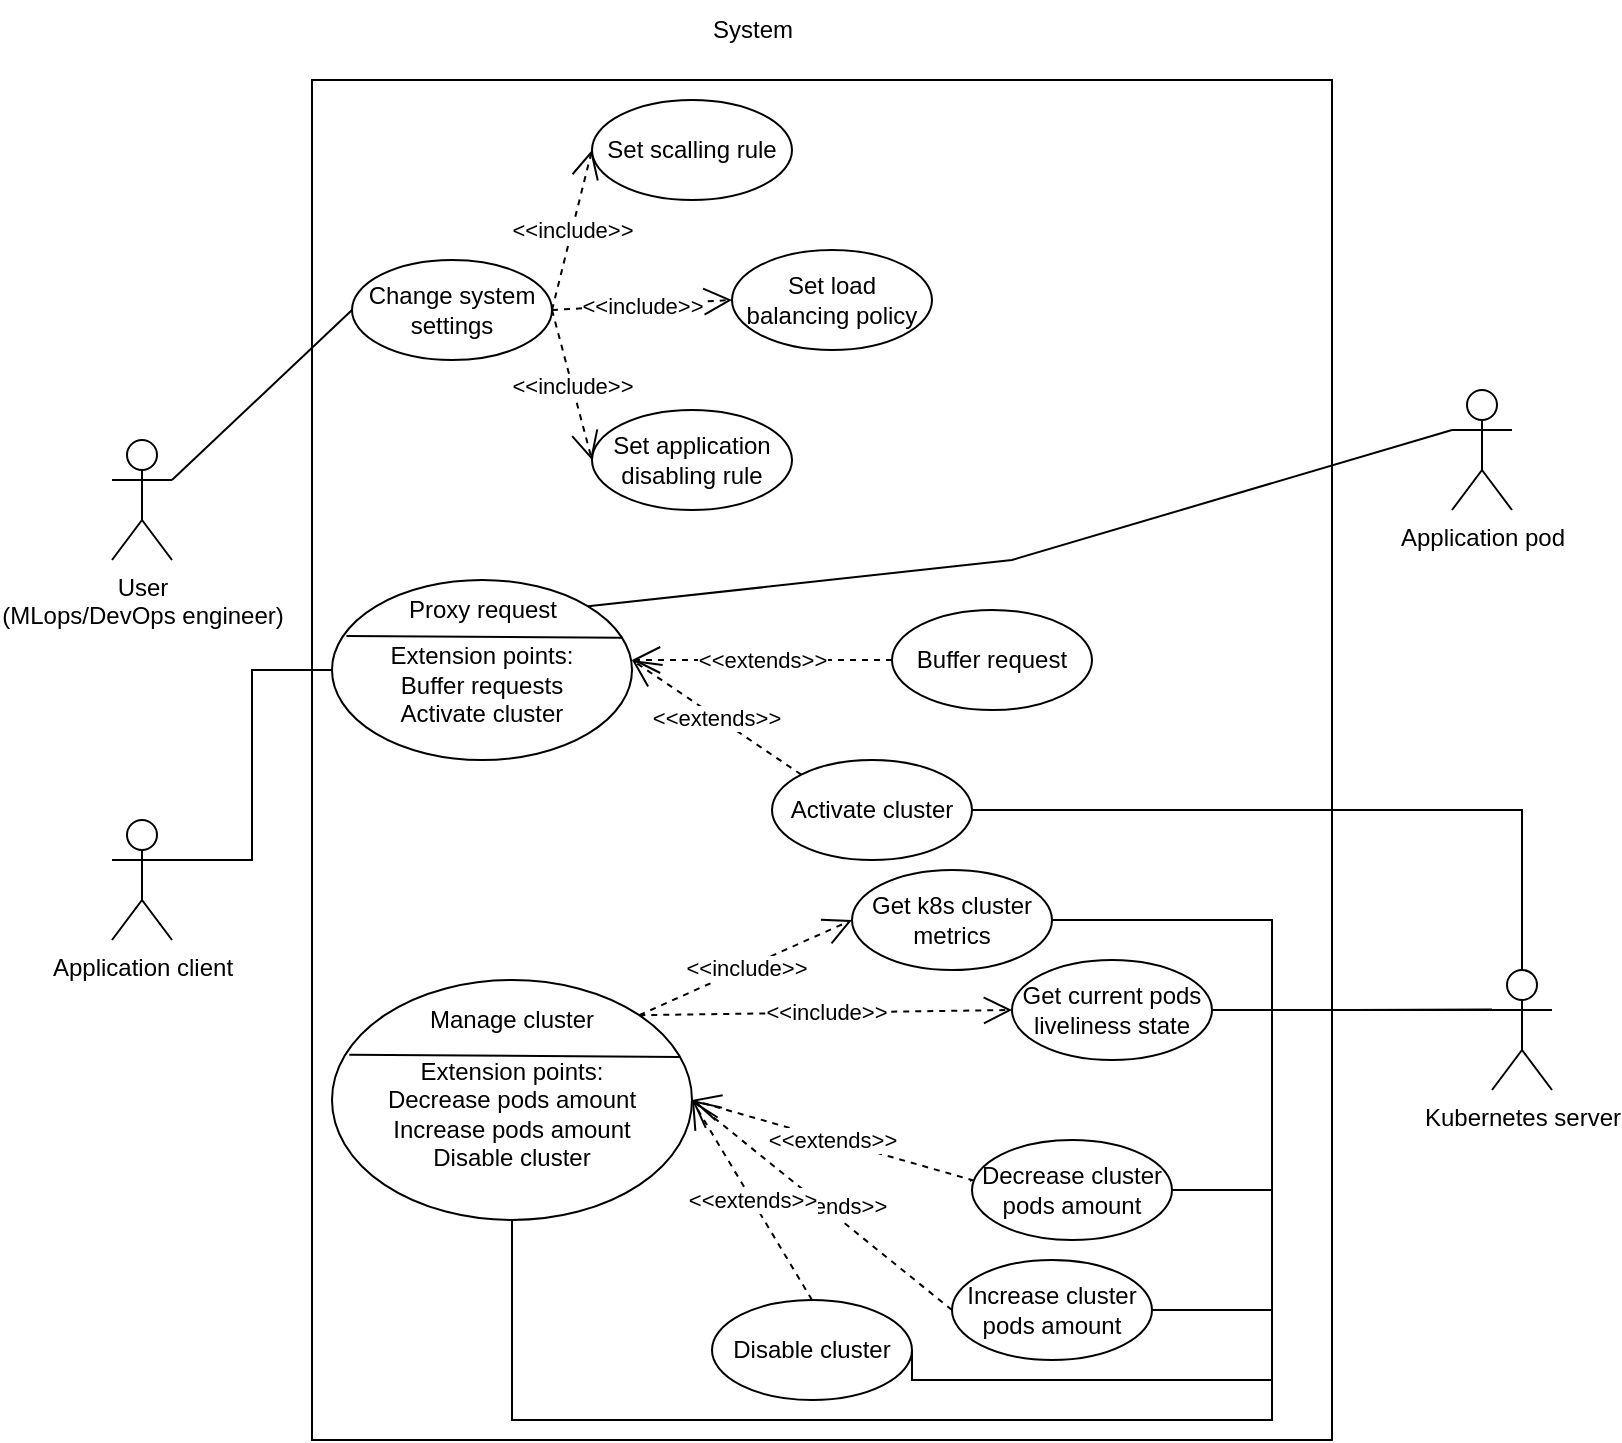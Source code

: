 <mxfile version="24.8.1">
  <diagram name="Страница — 1" id="620ThN0stTCH6CsLmU0i">
    <mxGraphModel grid="1" page="1" gridSize="10" guides="1" tooltips="1" connect="1" arrows="1" fold="1" pageScale="1" pageWidth="827" pageHeight="1169" math="0" shadow="0">
      <root>
        <mxCell id="0" />
        <mxCell id="1" parent="0" />
        <mxCell id="ILuN0jjfEDuHwslnzDtu-1" value="User&lt;div&gt;(MLops/DevOps engineer)&lt;/div&gt;" style="shape=umlActor;verticalLabelPosition=bottom;verticalAlign=top;html=1;outlineConnect=0;" vertex="1" parent="1">
          <mxGeometry x="60" y="320" width="30" height="60" as="geometry" />
        </mxCell>
        <mxCell id="ILuN0jjfEDuHwslnzDtu-3" value="" style="rounded=0;whiteSpace=wrap;html=1;" vertex="1" parent="1">
          <mxGeometry x="160" y="140" width="510" height="680" as="geometry" />
        </mxCell>
        <mxCell id="ILuN0jjfEDuHwslnzDtu-4" value="System" style="text;html=1;align=center;verticalAlign=middle;resizable=0;points=[];autosize=1;strokeColor=none;fillColor=none;" vertex="1" parent="1">
          <mxGeometry x="350" y="100" width="60" height="30" as="geometry" />
        </mxCell>
        <mxCell id="ILuN0jjfEDuHwslnzDtu-5" value="Kubernetes server&lt;div&gt;&lt;br&gt;&lt;/div&gt;" style="shape=umlActor;verticalLabelPosition=bottom;verticalAlign=top;html=1;outlineConnect=0;" vertex="1" parent="1">
          <mxGeometry x="750" y="585" width="30" height="60" as="geometry" />
        </mxCell>
        <mxCell id="ILuN0jjfEDuHwslnzDtu-6" value="Set scalling rule" style="ellipse;whiteSpace=wrap;html=1;" vertex="1" parent="1">
          <mxGeometry x="300" y="150" width="100" height="50" as="geometry" />
        </mxCell>
        <mxCell id="ILuN0jjfEDuHwslnzDtu-7" value="Set load balancing policy" style="ellipse;whiteSpace=wrap;html=1;" vertex="1" parent="1">
          <mxGeometry x="370" y="225" width="100" height="50" as="geometry" />
        </mxCell>
        <mxCell id="ILuN0jjfEDuHwslnzDtu-8" value="Change system settings" style="ellipse;whiteSpace=wrap;html=1;" vertex="1" parent="1">
          <mxGeometry x="180" y="230" width="100" height="50" as="geometry" />
        </mxCell>
        <mxCell id="ILuN0jjfEDuHwslnzDtu-9" value="Set application disabling rule" style="ellipse;whiteSpace=wrap;html=1;" vertex="1" parent="1">
          <mxGeometry x="300" y="305" width="100" height="50" as="geometry" />
        </mxCell>
        <mxCell id="ILuN0jjfEDuHwslnzDtu-10" value="&amp;lt;&amp;lt;include&amp;gt;&amp;gt;" style="endArrow=open;endSize=12;dashed=1;html=1;rounded=0;exitX=1;exitY=0.5;exitDx=0;exitDy=0;entryX=0;entryY=0.5;entryDx=0;entryDy=0;" edge="1" parent="1" source="ILuN0jjfEDuHwslnzDtu-8" target="ILuN0jjfEDuHwslnzDtu-6">
          <mxGeometry width="160" relative="1" as="geometry">
            <mxPoint x="260" y="380" as="sourcePoint" />
            <mxPoint x="420" y="380" as="targetPoint" />
          </mxGeometry>
        </mxCell>
        <mxCell id="ILuN0jjfEDuHwslnzDtu-11" value="&amp;lt;&amp;lt;include&amp;gt;&amp;gt;" style="endArrow=open;endSize=12;dashed=1;html=1;rounded=0;exitX=1;exitY=0.5;exitDx=0;exitDy=0;entryX=0;entryY=0.5;entryDx=0;entryDy=0;" edge="1" parent="1" source="ILuN0jjfEDuHwslnzDtu-8" target="ILuN0jjfEDuHwslnzDtu-9">
          <mxGeometry width="160" relative="1" as="geometry">
            <mxPoint x="260" y="380" as="sourcePoint" />
            <mxPoint x="420" y="380" as="targetPoint" />
          </mxGeometry>
        </mxCell>
        <mxCell id="ILuN0jjfEDuHwslnzDtu-12" value="&amp;lt;&amp;lt;include&amp;gt;&amp;gt;" style="endArrow=open;endSize=12;dashed=1;html=1;rounded=0;exitX=1;exitY=0.5;exitDx=0;exitDy=0;entryX=0;entryY=0.5;entryDx=0;entryDy=0;" edge="1" parent="1" source="ILuN0jjfEDuHwslnzDtu-8" target="ILuN0jjfEDuHwslnzDtu-7">
          <mxGeometry width="160" relative="1" as="geometry">
            <mxPoint x="260" y="380" as="sourcePoint" />
            <mxPoint x="420" y="380" as="targetPoint" />
          </mxGeometry>
        </mxCell>
        <mxCell id="ILuN0jjfEDuHwslnzDtu-13" value="" style="endArrow=none;endFill=0;endSize=24;html=1;rounded=0;exitX=1;exitY=0.333;exitDx=0;exitDy=0;exitPerimeter=0;entryX=0;entryY=0.5;entryDx=0;entryDy=0;" edge="1" parent="1" source="ILuN0jjfEDuHwslnzDtu-1" target="ILuN0jjfEDuHwslnzDtu-8">
          <mxGeometry width="160" relative="1" as="geometry">
            <mxPoint x="240" y="310" as="sourcePoint" />
            <mxPoint x="130" y="240" as="targetPoint" />
          </mxGeometry>
        </mxCell>
        <mxCell id="ILuN0jjfEDuHwslnzDtu-18" style="edgeStyle=orthogonalEdgeStyle;rounded=0;orthogonalLoop=1;jettySize=auto;html=1;exitX=1;exitY=0.333;exitDx=0;exitDy=0;exitPerimeter=0;entryX=0;entryY=0.5;entryDx=0;entryDy=0;endArrow=none;endFill=0;" edge="1" parent="1" source="ILuN0jjfEDuHwslnzDtu-16" target="ILuN0jjfEDuHwslnzDtu-15">
          <mxGeometry relative="1" as="geometry" />
        </mxCell>
        <mxCell id="ILuN0jjfEDuHwslnzDtu-16" value="Application client" style="shape=umlActor;verticalLabelPosition=bottom;verticalAlign=top;html=1;outlineConnect=0;" vertex="1" parent="1">
          <mxGeometry x="60" y="510" width="30" height="60" as="geometry" />
        </mxCell>
        <mxCell id="ILuN0jjfEDuHwslnzDtu-17" value="Buffer request" style="ellipse;whiteSpace=wrap;html=1;" vertex="1" parent="1">
          <mxGeometry x="450" y="405" width="100" height="50" as="geometry" />
        </mxCell>
        <mxCell id="ILuN0jjfEDuHwslnzDtu-23" value="" style="group" connectable="0" vertex="1" parent="1">
          <mxGeometry x="170" y="390" width="150" height="90" as="geometry" />
        </mxCell>
        <mxCell id="ILuN0jjfEDuHwslnzDtu-15" value="&lt;div style=&quot;&quot;&gt;&lt;br&gt;&lt;/div&gt;&lt;div style=&quot;&quot;&gt;Extension points:&lt;br&gt;Buffer requests&lt;br&gt;Activate cluster&lt;/div&gt;" style="ellipse;whiteSpace=wrap;html=1;align=center;" vertex="1" parent="ILuN0jjfEDuHwslnzDtu-23">
          <mxGeometry width="150" height="90" as="geometry" />
        </mxCell>
        <mxCell id="ILuN0jjfEDuHwslnzDtu-21" value="Proxy request" style="text;html=1;align=center;verticalAlign=middle;whiteSpace=wrap;rounded=0;" vertex="1" parent="ILuN0jjfEDuHwslnzDtu-23">
          <mxGeometry x="32.5" width="85" height="30" as="geometry" />
        </mxCell>
        <mxCell id="ILuN0jjfEDuHwslnzDtu-20" value="" style="endArrow=none;html=1;rounded=0;entryX=0.967;entryY=0.321;entryDx=0;entryDy=0;exitX=0.048;exitY=0.311;exitDx=0;exitDy=0;entryPerimeter=0;exitPerimeter=0;" edge="1" parent="ILuN0jjfEDuHwslnzDtu-23" source="ILuN0jjfEDuHwslnzDtu-15" target="ILuN0jjfEDuHwslnzDtu-15">
          <mxGeometry width="50" height="50" relative="1" as="geometry">
            <mxPoint x="-40" y="70" as="sourcePoint" />
            <mxPoint x="10" y="20" as="targetPoint" />
          </mxGeometry>
        </mxCell>
        <mxCell id="ILuN0jjfEDuHwslnzDtu-25" value="&amp;lt;&amp;lt;extends&amp;gt;&amp;gt;" style="endArrow=open;endSize=12;dashed=1;html=1;rounded=0;exitX=0;exitY=0.5;exitDx=0;exitDy=0;" edge="1" parent="1" source="ILuN0jjfEDuHwslnzDtu-17">
          <mxGeometry width="160" relative="1" as="geometry">
            <mxPoint x="310" y="430" as="sourcePoint" />
            <mxPoint x="320" y="430" as="targetPoint" />
          </mxGeometry>
        </mxCell>
        <mxCell id="ILuN0jjfEDuHwslnzDtu-26" value="Activate cluster" style="ellipse;whiteSpace=wrap;html=1;" vertex="1" parent="1">
          <mxGeometry x="390" y="480" width="100" height="50" as="geometry" />
        </mxCell>
        <mxCell id="ILuN0jjfEDuHwslnzDtu-27" value="&amp;lt;&amp;lt;extends&amp;gt;&amp;gt;" style="endArrow=open;endSize=12;dashed=1;html=1;rounded=0;exitX=0;exitY=0;exitDx=0;exitDy=0;" edge="1" parent="1" source="ILuN0jjfEDuHwslnzDtu-26">
          <mxGeometry width="160" relative="1" as="geometry">
            <mxPoint x="330" y="445" as="sourcePoint" />
            <mxPoint x="320" y="430" as="targetPoint" />
          </mxGeometry>
        </mxCell>
        <mxCell id="ILuN0jjfEDuHwslnzDtu-28" value="" style="endArrow=none;html=1;rounded=0;exitX=1;exitY=0;exitDx=0;exitDy=0;entryX=0;entryY=0.333;entryDx=0;entryDy=0;entryPerimeter=0;" edge="1" parent="1" source="ILuN0jjfEDuHwslnzDtu-15" target="826eOo8Z2J-7BsZ_Wpcn-1">
          <mxGeometry width="50" height="50" relative="1" as="geometry">
            <mxPoint x="590" y="390" as="sourcePoint" />
            <mxPoint x="730" y="440" as="targetPoint" />
            <Array as="points">
              <mxPoint x="510" y="380" />
            </Array>
          </mxGeometry>
        </mxCell>
        <mxCell id="ILuN0jjfEDuHwslnzDtu-31" value="&lt;div&gt;Increase cluster pods amount&lt;/div&gt;" style="ellipse;whiteSpace=wrap;html=1;" vertex="1" parent="1">
          <mxGeometry x="480" y="730" width="100" height="50" as="geometry" />
        </mxCell>
        <mxCell id="ILuN0jjfEDuHwslnzDtu-35" value="&lt;div&gt;Disable cluster&lt;/div&gt;" style="ellipse;whiteSpace=wrap;html=1;" vertex="1" parent="1">
          <mxGeometry x="360" y="750" width="100" height="50" as="geometry" />
        </mxCell>
        <mxCell id="ILuN0jjfEDuHwslnzDtu-41" value="&lt;div&gt;Decrease cluster pods amount&lt;/div&gt;" style="ellipse;whiteSpace=wrap;html=1;" vertex="1" parent="1">
          <mxGeometry x="490" y="670" width="100" height="50" as="geometry" />
        </mxCell>
        <mxCell id="ILuN0jjfEDuHwslnzDtu-42" value="" style="group" connectable="0" vertex="1" parent="1">
          <mxGeometry x="170" y="590" width="180" height="120" as="geometry" />
        </mxCell>
        <mxCell id="ILuN0jjfEDuHwslnzDtu-43" value="&lt;div style=&quot;&quot;&gt;&lt;br&gt;&lt;/div&gt;&lt;div style=&quot;&quot;&gt;Extension points:&lt;br&gt;Decrease pods amount&lt;/div&gt;&lt;div style=&quot;&quot;&gt;Increase pods amount&lt;/div&gt;&lt;div style=&quot;&quot;&gt;Disable cluster&lt;/div&gt;" style="ellipse;whiteSpace=wrap;html=1;align=center;" vertex="1" parent="ILuN0jjfEDuHwslnzDtu-42">
          <mxGeometry width="180" height="120" as="geometry" />
        </mxCell>
        <mxCell id="ILuN0jjfEDuHwslnzDtu-44" value="Manage cluster" style="text;html=1;align=center;verticalAlign=middle;whiteSpace=wrap;rounded=0;" vertex="1" parent="ILuN0jjfEDuHwslnzDtu-42">
          <mxGeometry x="39" width="102" height="40" as="geometry" />
        </mxCell>
        <mxCell id="ILuN0jjfEDuHwslnzDtu-45" value="" style="endArrow=none;html=1;rounded=0;entryX=0.967;entryY=0.321;entryDx=0;entryDy=0;exitX=0.048;exitY=0.311;exitDx=0;exitDy=0;entryPerimeter=0;exitPerimeter=0;" edge="1" parent="ILuN0jjfEDuHwslnzDtu-42" source="ILuN0jjfEDuHwslnzDtu-43" target="ILuN0jjfEDuHwslnzDtu-43">
          <mxGeometry width="50" height="50" relative="1" as="geometry">
            <mxPoint x="-48" y="93.333" as="sourcePoint" />
            <mxPoint x="12" y="26.667" as="targetPoint" />
          </mxGeometry>
        </mxCell>
        <mxCell id="826eOo8Z2J-7BsZ_Wpcn-6" style="edgeStyle=orthogonalEdgeStyle;rounded=0;orthogonalLoop=1;jettySize=auto;html=1;exitX=1;exitY=0.5;exitDx=0;exitDy=0;endArrow=none;endFill=0;" edge="1" parent="1" source="ILuN0jjfEDuHwslnzDtu-47">
          <mxGeometry relative="1" as="geometry">
            <mxPoint x="750" y="604.759" as="targetPoint" />
          </mxGeometry>
        </mxCell>
        <mxCell id="ILuN0jjfEDuHwslnzDtu-47" value="&lt;div&gt;Get current pods liveliness state&lt;/div&gt;" style="ellipse;whiteSpace=wrap;html=1;" vertex="1" parent="1">
          <mxGeometry x="510" y="580" width="100" height="50" as="geometry" />
        </mxCell>
        <mxCell id="ILuN0jjfEDuHwslnzDtu-48" value="&lt;div&gt;Get k8s cluster metrics&lt;/div&gt;" style="ellipse;whiteSpace=wrap;html=1;" vertex="1" parent="1">
          <mxGeometry x="430" y="535" width="100" height="50" as="geometry" />
        </mxCell>
        <mxCell id="ILuN0jjfEDuHwslnzDtu-49" value="&amp;lt;&amp;lt;include&amp;gt;&amp;gt;" style="endArrow=open;endSize=12;dashed=1;html=1;rounded=0;exitX=1;exitY=0;exitDx=0;exitDy=0;entryX=0;entryY=0.5;entryDx=0;entryDy=0;" edge="1" parent="1" source="ILuN0jjfEDuHwslnzDtu-43" target="ILuN0jjfEDuHwslnzDtu-48">
          <mxGeometry width="160" relative="1" as="geometry">
            <mxPoint x="250" y="620" as="sourcePoint" />
            <mxPoint x="410" y="620" as="targetPoint" />
          </mxGeometry>
        </mxCell>
        <mxCell id="ILuN0jjfEDuHwslnzDtu-50" value="&amp;lt;&amp;lt;include&amp;gt;&amp;gt;" style="endArrow=open;endSize=12;dashed=1;html=1;rounded=0;exitX=1;exitY=0;exitDx=0;exitDy=0;entryX=0;entryY=0.5;entryDx=0;entryDy=0;" edge="1" parent="1" source="ILuN0jjfEDuHwslnzDtu-43" target="ILuN0jjfEDuHwslnzDtu-47">
          <mxGeometry width="160" relative="1" as="geometry">
            <mxPoint x="334" y="617" as="sourcePoint" />
            <mxPoint x="440" y="570" as="targetPoint" />
          </mxGeometry>
        </mxCell>
        <mxCell id="ILuN0jjfEDuHwslnzDtu-51" value="&amp;lt;&amp;lt;extends&amp;gt;&amp;gt;" style="endArrow=open;endSize=12;dashed=1;html=1;rounded=0;exitX=-0.011;exitY=0.408;exitDx=0;exitDy=0;exitPerimeter=0;" edge="1" parent="1" source="ILuN0jjfEDuHwslnzDtu-41">
          <mxGeometry width="160" relative="1" as="geometry">
            <mxPoint x="334" y="617" as="sourcePoint" />
            <mxPoint x="350" y="650" as="targetPoint" />
            <Array as="points">
              <mxPoint x="490" y="690" />
            </Array>
          </mxGeometry>
        </mxCell>
        <mxCell id="ILuN0jjfEDuHwslnzDtu-52" value="&amp;lt;&amp;lt;extends&amp;gt;&amp;gt;" style="endArrow=open;endSize=12;dashed=1;html=1;rounded=0;exitX=0;exitY=0.5;exitDx=0;exitDy=0;" edge="1" parent="1" source="ILuN0jjfEDuHwslnzDtu-31">
          <mxGeometry width="160" relative="1" as="geometry">
            <mxPoint x="360" y="660" as="sourcePoint" />
            <mxPoint x="350" y="650" as="targetPoint" />
          </mxGeometry>
        </mxCell>
        <mxCell id="ILuN0jjfEDuHwslnzDtu-53" value="&amp;lt;&amp;lt;extends&amp;gt;&amp;gt;" style="endArrow=open;endSize=12;dashed=1;html=1;rounded=0;exitX=0.5;exitY=0;exitDx=0;exitDy=0;" edge="1" parent="1" source="ILuN0jjfEDuHwslnzDtu-35">
          <mxGeometry width="160" relative="1" as="geometry">
            <mxPoint x="370" y="670" as="sourcePoint" />
            <mxPoint x="350" y="650" as="targetPoint" />
          </mxGeometry>
        </mxCell>
        <mxCell id="826eOo8Z2J-7BsZ_Wpcn-1" value="&lt;div&gt;Application pod&lt;/div&gt;" style="shape=umlActor;verticalLabelPosition=bottom;verticalAlign=top;html=1;outlineConnect=0;" vertex="1" parent="1">
          <mxGeometry x="730" y="295" width="30" height="60" as="geometry" />
        </mxCell>
        <mxCell id="826eOo8Z2J-7BsZ_Wpcn-4" style="edgeStyle=orthogonalEdgeStyle;rounded=0;orthogonalLoop=1;jettySize=auto;html=1;exitX=1;exitY=0.5;exitDx=0;exitDy=0;entryX=0.5;entryY=0;entryDx=0;entryDy=0;entryPerimeter=0;endArrow=none;endFill=0;" edge="1" parent="1" source="ILuN0jjfEDuHwslnzDtu-26" target="ILuN0jjfEDuHwslnzDtu-5">
          <mxGeometry relative="1" as="geometry" />
        </mxCell>
        <mxCell id="826eOo8Z2J-7BsZ_Wpcn-5" style="edgeStyle=orthogonalEdgeStyle;rounded=0;orthogonalLoop=1;jettySize=auto;html=1;exitX=1;exitY=0.5;exitDx=0;exitDy=0;entryX=0;entryY=0.333;entryDx=0;entryDy=0;entryPerimeter=0;endArrow=none;endFill=0;" edge="1" parent="1" source="ILuN0jjfEDuHwslnzDtu-48" target="ILuN0jjfEDuHwslnzDtu-5">
          <mxGeometry relative="1" as="geometry" />
        </mxCell>
        <mxCell id="826eOo8Z2J-7BsZ_Wpcn-7" style="edgeStyle=orthogonalEdgeStyle;rounded=0;orthogonalLoop=1;jettySize=auto;html=1;exitX=1;exitY=0.5;exitDx=0;exitDy=0;entryX=0;entryY=0.333;entryDx=0;entryDy=0;entryPerimeter=0;endArrow=none;endFill=0;" edge="1" parent="1" source="ILuN0jjfEDuHwslnzDtu-41" target="ILuN0jjfEDuHwslnzDtu-5">
          <mxGeometry relative="1" as="geometry">
            <Array as="points">
              <mxPoint x="640" y="695" />
              <mxPoint x="640" y="605" />
            </Array>
          </mxGeometry>
        </mxCell>
        <mxCell id="826eOo8Z2J-7BsZ_Wpcn-8" style="edgeStyle=orthogonalEdgeStyle;rounded=0;orthogonalLoop=1;jettySize=auto;html=1;exitX=1;exitY=0.5;exitDx=0;exitDy=0;entryX=0;entryY=0.333;entryDx=0;entryDy=0;entryPerimeter=0;endArrow=none;endFill=0;" edge="1" parent="1" source="ILuN0jjfEDuHwslnzDtu-31" target="ILuN0jjfEDuHwslnzDtu-5">
          <mxGeometry relative="1" as="geometry">
            <Array as="points">
              <mxPoint x="640" y="755" />
              <mxPoint x="640" y="605" />
            </Array>
          </mxGeometry>
        </mxCell>
        <mxCell id="826eOo8Z2J-7BsZ_Wpcn-9" style="edgeStyle=orthogonalEdgeStyle;rounded=0;orthogonalLoop=1;jettySize=auto;html=1;exitX=1;exitY=0.5;exitDx=0;exitDy=0;entryX=0;entryY=0.333;entryDx=0;entryDy=0;entryPerimeter=0;endArrow=none;endFill=0;" edge="1" parent="1" source="ILuN0jjfEDuHwslnzDtu-35" target="ILuN0jjfEDuHwslnzDtu-5">
          <mxGeometry relative="1" as="geometry">
            <Array as="points">
              <mxPoint x="460" y="790" />
              <mxPoint x="640" y="790" />
              <mxPoint x="640" y="605" />
            </Array>
          </mxGeometry>
        </mxCell>
        <mxCell id="826eOo8Z2J-7BsZ_Wpcn-10" style="edgeStyle=orthogonalEdgeStyle;rounded=0;orthogonalLoop=1;jettySize=auto;html=1;exitX=0.5;exitY=1;exitDx=0;exitDy=0;entryX=0;entryY=0.333;entryDx=0;entryDy=0;entryPerimeter=0;endArrow=none;endFill=0;" edge="1" parent="1" source="ILuN0jjfEDuHwslnzDtu-43" target="ILuN0jjfEDuHwslnzDtu-5">
          <mxGeometry relative="1" as="geometry">
            <Array as="points">
              <mxPoint x="260" y="810" />
              <mxPoint x="640" y="810" />
              <mxPoint x="640" y="605" />
            </Array>
          </mxGeometry>
        </mxCell>
      </root>
    </mxGraphModel>
  </diagram>
</mxfile>
